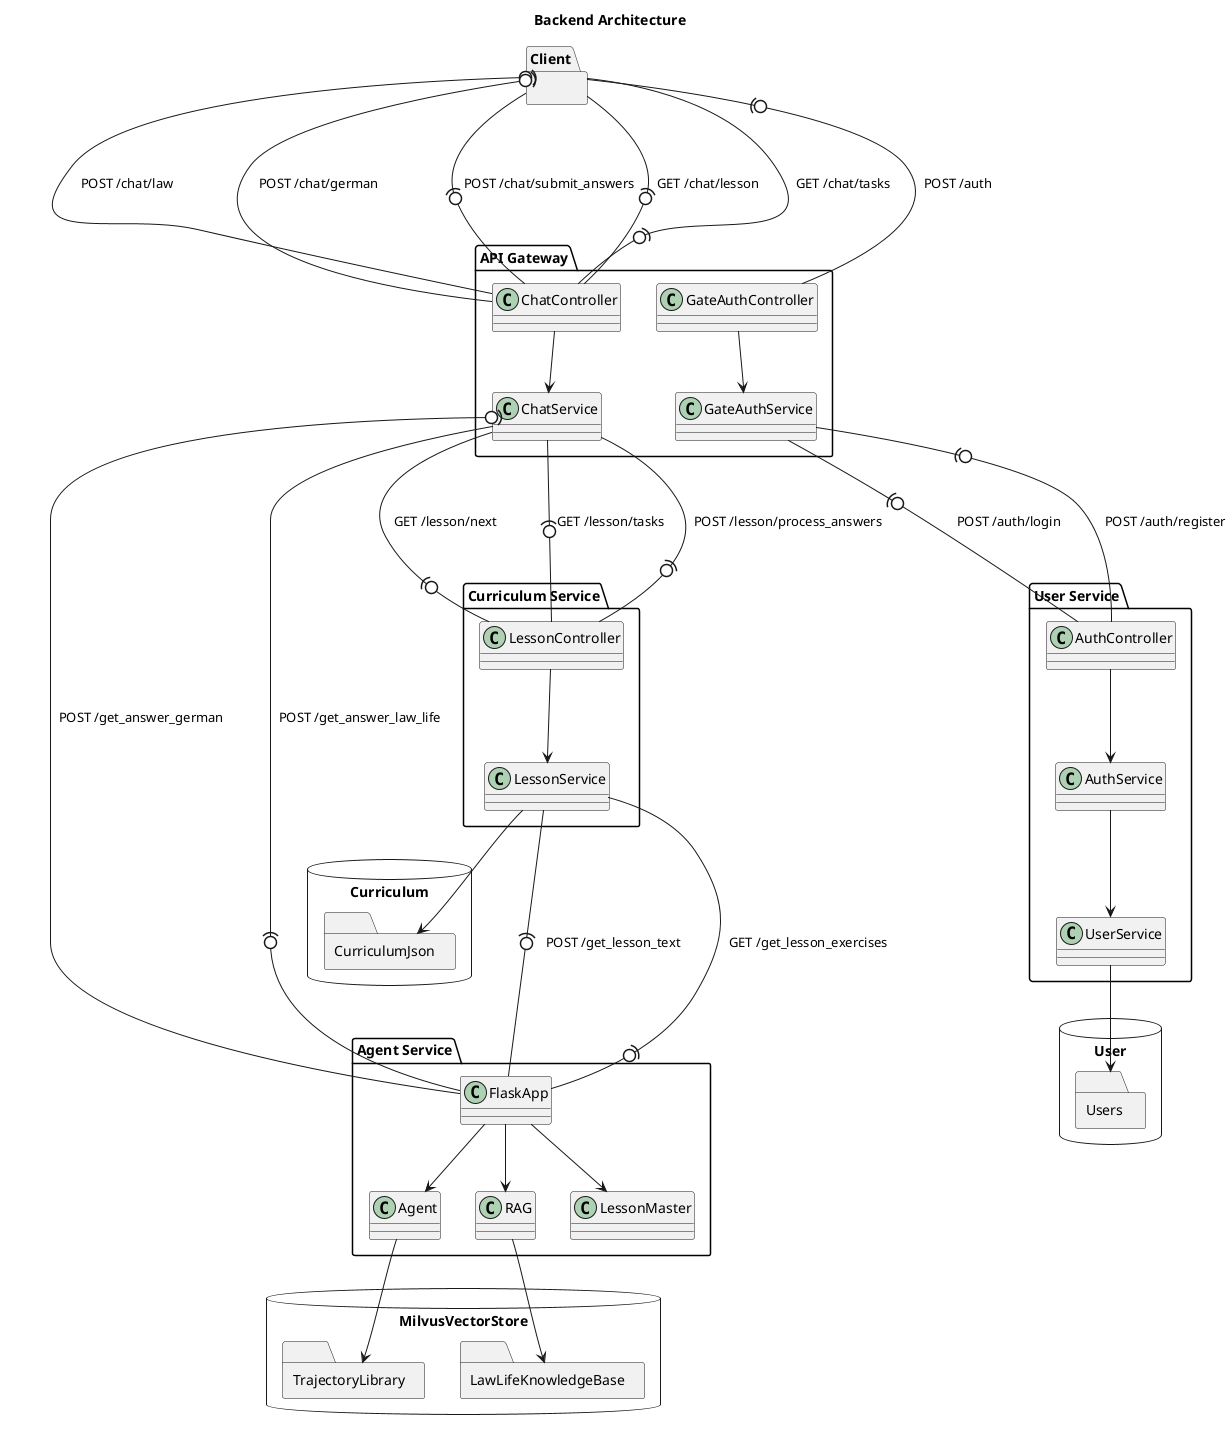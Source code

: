 @startuml
!define RECTANGLE class

title Backend Architecture 

package "Client" {}

package "API Gateway" {
    RECTANGLE ChatController
    RECTANGLE ChatService
    RECTANGLE GateAuthController
    RECTANGLE GateAuthService
}

package "Agent Service" {
    RECTANGLE FlaskApp
    RECTANGLE Agent
    RECTANGLE RAG
    RECTANGLE LessonMaster
}

package "Curriculum Service" {
    RECTANGLE LessonController
    RECTANGLE LessonService
}

package "User Service" {
    RECTANGLE AuthController
    RECTANGLE AuthService
    RECTANGLE UserService
}

database "MilvusVectorStore" {
  folder "LawLifeKnowledgeBase" {
 }
 folder "TrajectoryLibrary" {
 }
}

database "Curriculum" {
    folder "CurriculumJson" {
    }
}

database "User" {
    folder "Users" {
    }
}

ChatController --> ChatService
AuthController --> AuthService
GateAuthController --> GateAuthService
AuthService --> UserService
LessonController --> LessonService
LessonService --> CurriculumJson

' API Gateway connections
Client --(0- ChatController : POST /chat/law
Client --(0- ChatController: POST /chat/german
Client --(0- ChatController: POST /chat/submit_answers
Client --(0- ChatController: GET /chat/lesson
Client --(0- ChatController: GET /chat/tasks
Client --(0- GateAuthController: POST /auth

  
ChatService --(0- FlaskApp  : POST /get_answer_german
ChatService --(0- FlaskApp : POST /get_answer_law_life

GateAuthService--(0- AuthController : POST /auth/login
GateAuthService -(0- AuthController : POST /auth/register 
  
LessonService --(0- FlaskApp : POST /get_lesson_text
LessonService --(0- FlaskApp : GET /get_lesson_exercises

' Agent Service connections
FlaskApp --> Agent
FlaskApp --> RAG
FlaskApp --> LessonMaster

' Curriculum Service connections
ChatService --(0- LessonController : GET /lesson/next
ChatService --(0- LessonController: GET /lesson/tasks
ChatService --(0- LessonController : POST /lesson/process_answers

' MilvusVectorStore connections
Agent --> TrajectoryLibrary
RAG --> LawLifeKnowledgeBase

'Auth User connections
UserService --> Users

@enduml